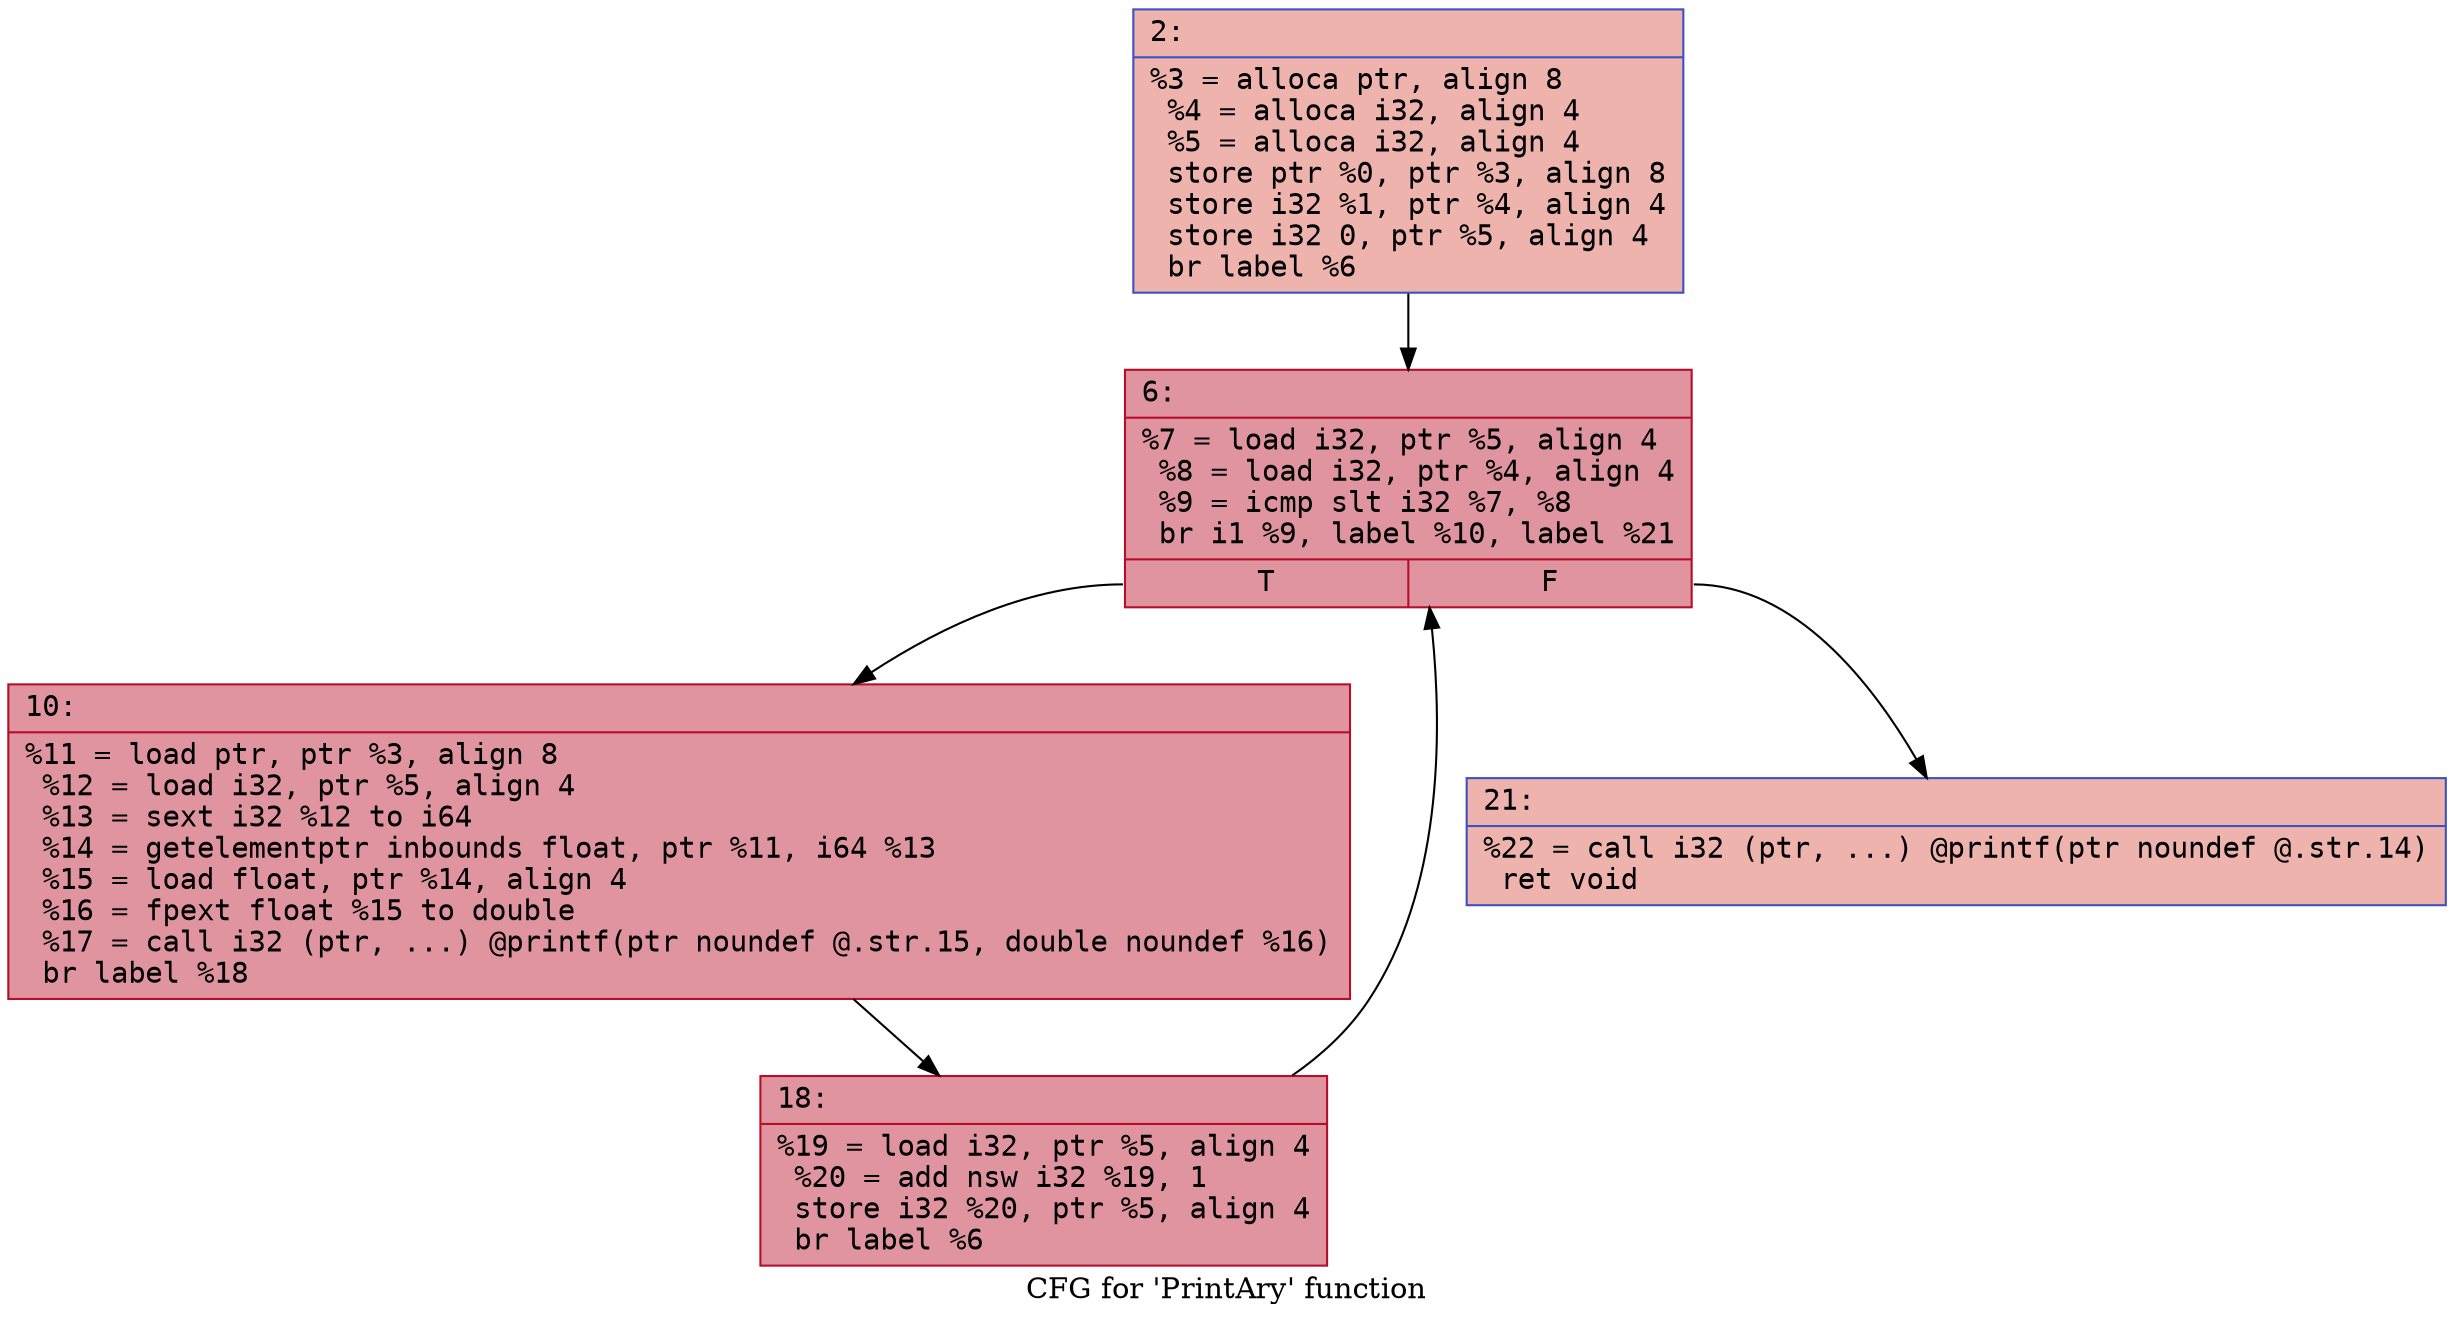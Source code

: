 digraph "CFG for 'PrintAry' function" {
	label="CFG for 'PrintAry' function";

	Node0x600002e330c0 [shape=record,color="#3d50c3ff", style=filled, fillcolor="#d6524470" fontname="Courier",label="{2:\l|  %3 = alloca ptr, align 8\l  %4 = alloca i32, align 4\l  %5 = alloca i32, align 4\l  store ptr %0, ptr %3, align 8\l  store i32 %1, ptr %4, align 4\l  store i32 0, ptr %5, align 4\l  br label %6\l}"];
	Node0x600002e330c0 -> Node0x600002e33110[tooltip="2 -> 6\nProbability 100.00%" ];
	Node0x600002e33110 [shape=record,color="#b70d28ff", style=filled, fillcolor="#b70d2870" fontname="Courier",label="{6:\l|  %7 = load i32, ptr %5, align 4\l  %8 = load i32, ptr %4, align 4\l  %9 = icmp slt i32 %7, %8\l  br i1 %9, label %10, label %21\l|{<s0>T|<s1>F}}"];
	Node0x600002e33110:s0 -> Node0x600002e33160[tooltip="6 -> 10\nProbability 96.88%" ];
	Node0x600002e33110:s1 -> Node0x600002e33200[tooltip="6 -> 21\nProbability 3.12%" ];
	Node0x600002e33160 [shape=record,color="#b70d28ff", style=filled, fillcolor="#b70d2870" fontname="Courier",label="{10:\l|  %11 = load ptr, ptr %3, align 8\l  %12 = load i32, ptr %5, align 4\l  %13 = sext i32 %12 to i64\l  %14 = getelementptr inbounds float, ptr %11, i64 %13\l  %15 = load float, ptr %14, align 4\l  %16 = fpext float %15 to double\l  %17 = call i32 (ptr, ...) @printf(ptr noundef @.str.15, double noundef %16)\l  br label %18\l}"];
	Node0x600002e33160 -> Node0x600002e331b0[tooltip="10 -> 18\nProbability 100.00%" ];
	Node0x600002e331b0 [shape=record,color="#b70d28ff", style=filled, fillcolor="#b70d2870" fontname="Courier",label="{18:\l|  %19 = load i32, ptr %5, align 4\l  %20 = add nsw i32 %19, 1\l  store i32 %20, ptr %5, align 4\l  br label %6\l}"];
	Node0x600002e331b0 -> Node0x600002e33110[tooltip="18 -> 6\nProbability 100.00%" ];
	Node0x600002e33200 [shape=record,color="#3d50c3ff", style=filled, fillcolor="#d6524470" fontname="Courier",label="{21:\l|  %22 = call i32 (ptr, ...) @printf(ptr noundef @.str.14)\l  ret void\l}"];
}
